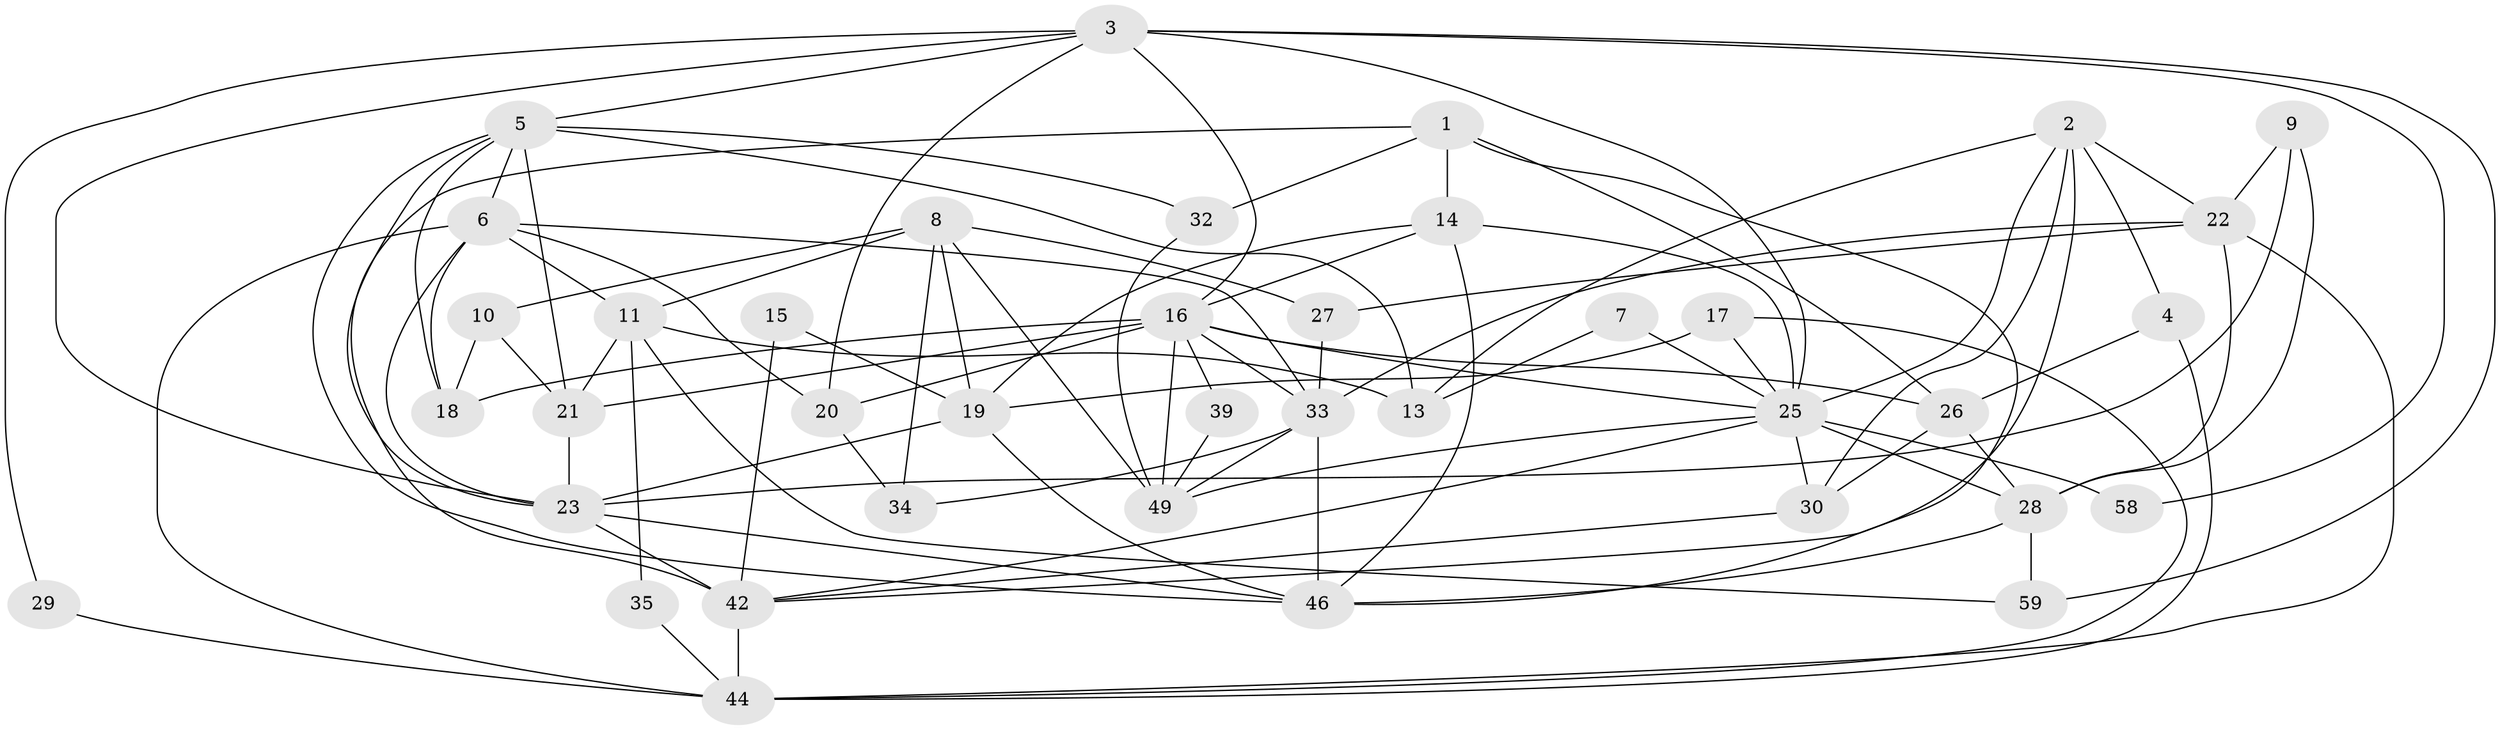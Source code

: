 // original degree distribution, {5: 0.14754098360655737, 4: 0.2459016393442623, 3: 0.32786885245901637, 2: 0.11475409836065574, 6: 0.09836065573770492, 7: 0.04918032786885246, 8: 0.01639344262295082}
// Generated by graph-tools (version 1.1) at 2025/11/02/27/25 16:11:24]
// undirected, 39 vertices, 97 edges
graph export_dot {
graph [start="1"]
  node [color=gray90,style=filled];
  1 [super="+12"];
  2 [super="+53"];
  3 [super="+38"];
  4;
  5 [super="+24"];
  6 [super="+47"];
  7;
  8 [super="+37"];
  9;
  10;
  11 [super="+51"];
  13 [super="+43"];
  14 [super="+41"];
  15;
  16 [super="+55"];
  17;
  18;
  19 [super="+50"];
  20 [super="+31"];
  21;
  22 [super="+36"];
  23 [super="+45"];
  25 [super="+56"];
  26 [super="+52"];
  27;
  28 [super="+48"];
  29;
  30;
  32;
  33 [super="+40"];
  34;
  35;
  39;
  42 [super="+60"];
  44 [super="+54"];
  46 [super="+61"];
  49 [super="+57"];
  58;
  59;
  1 -- 32;
  1 -- 14;
  1 -- 42;
  1 -- 46;
  1 -- 26;
  2 -- 13;
  2 -- 30;
  2 -- 42;
  2 -- 25;
  2 -- 4;
  2 -- 22;
  3 -- 5;
  3 -- 59;
  3 -- 29;
  3 -- 16;
  3 -- 20;
  3 -- 23;
  3 -- 25;
  3 -- 58;
  4 -- 44;
  4 -- 26;
  5 -- 32;
  5 -- 18;
  5 -- 21;
  5 -- 23;
  5 -- 6;
  5 -- 46;
  5 -- 13;
  6 -- 23;
  6 -- 18;
  6 -- 11 [weight=2];
  6 -- 44;
  6 -- 33;
  6 -- 20;
  7 -- 25;
  7 -- 13;
  8 -- 34;
  8 -- 27;
  8 -- 49;
  8 -- 19;
  8 -- 10;
  8 -- 11;
  9 -- 22;
  9 -- 23;
  9 -- 28;
  10 -- 21;
  10 -- 18;
  11 -- 21;
  11 -- 59;
  11 -- 35;
  11 -- 13;
  14 -- 46;
  14 -- 25 [weight=2];
  14 -- 19;
  14 -- 16;
  15 -- 42 [weight=2];
  15 -- 19;
  16 -- 33;
  16 -- 39;
  16 -- 49;
  16 -- 18;
  16 -- 21;
  16 -- 25;
  16 -- 20;
  16 -- 26;
  17 -- 44;
  17 -- 25;
  17 -- 19;
  19 -- 46;
  19 -- 23;
  20 -- 34;
  21 -- 23;
  22 -- 27;
  22 -- 44;
  22 -- 33;
  22 -- 28;
  23 -- 42;
  23 -- 46;
  25 -- 30;
  25 -- 58;
  25 -- 42;
  25 -- 49;
  25 -- 28;
  26 -- 30;
  26 -- 28;
  27 -- 33;
  28 -- 46;
  28 -- 59;
  29 -- 44;
  30 -- 42;
  32 -- 49;
  33 -- 34;
  33 -- 49;
  33 -- 46;
  35 -- 44;
  39 -- 49;
  42 -- 44;
}
